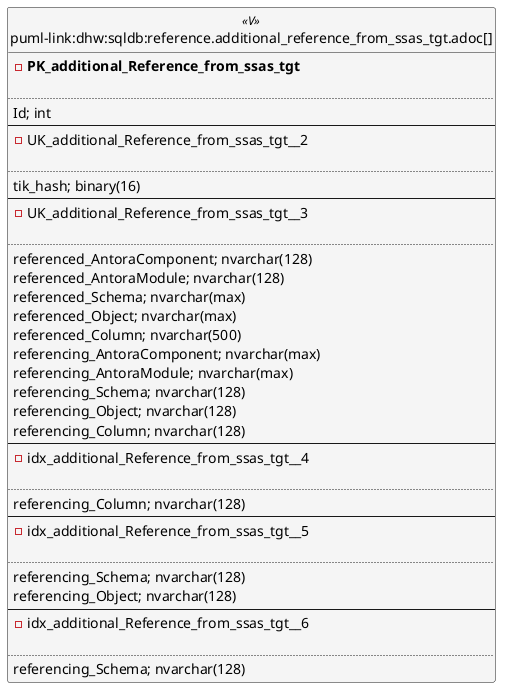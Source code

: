 @startuml
left to right direction
'top to bottom direction
hide circle
'avoide "." issues:
set namespaceSeparator none


skinparam class {
  BackgroundColor White
  BackgroundColor<<FN>> Yellow
  BackgroundColor<<FS>> Yellow
  BackgroundColor<<FT>> LightGray
  BackgroundColor<<IF>> Yellow
  BackgroundColor<<IS>> Yellow
  BackgroundColor<<P>> Aqua
  BackgroundColor<<PC>> Aqua
  BackgroundColor<<SN>> Yellow
  BackgroundColor<<SO>> SlateBlue
  BackgroundColor<<TF>> LightGray
  BackgroundColor<<TR>> Tomato
  BackgroundColor<<U>> White
  BackgroundColor<<V>> WhiteSmoke
  BackgroundColor<<X>> Aqua
  BackgroundColor<<external>> AliceBlue
}


entity "puml-link:dhw:sqldb:reference.additional_reference_from_ssas_tgt.adoc[]" as reference.additional_Reference_from_ssas_tgt << V >> {
- **PK_additional_Reference_from_ssas_tgt**

..
Id; int
--
- UK_additional_Reference_from_ssas_tgt__2

..
tik_hash; binary(16)
--
- UK_additional_Reference_from_ssas_tgt__3

..
referenced_AntoraComponent; nvarchar(128)
referenced_AntoraModule; nvarchar(128)
referenced_Schema; nvarchar(max)
referenced_Object; nvarchar(max)
referenced_Column; nvarchar(500)
referencing_AntoraComponent; nvarchar(max)
referencing_AntoraModule; nvarchar(max)
referencing_Schema; nvarchar(128)
referencing_Object; nvarchar(128)
referencing_Column; nvarchar(128)
--
- idx_additional_Reference_from_ssas_tgt__4

..
referencing_Column; nvarchar(128)
--
- idx_additional_Reference_from_ssas_tgt__5

..
referencing_Schema; nvarchar(128)
referencing_Object; nvarchar(128)
--
- idx_additional_Reference_from_ssas_tgt__6

..
referencing_Schema; nvarchar(128)
}


@enduml

